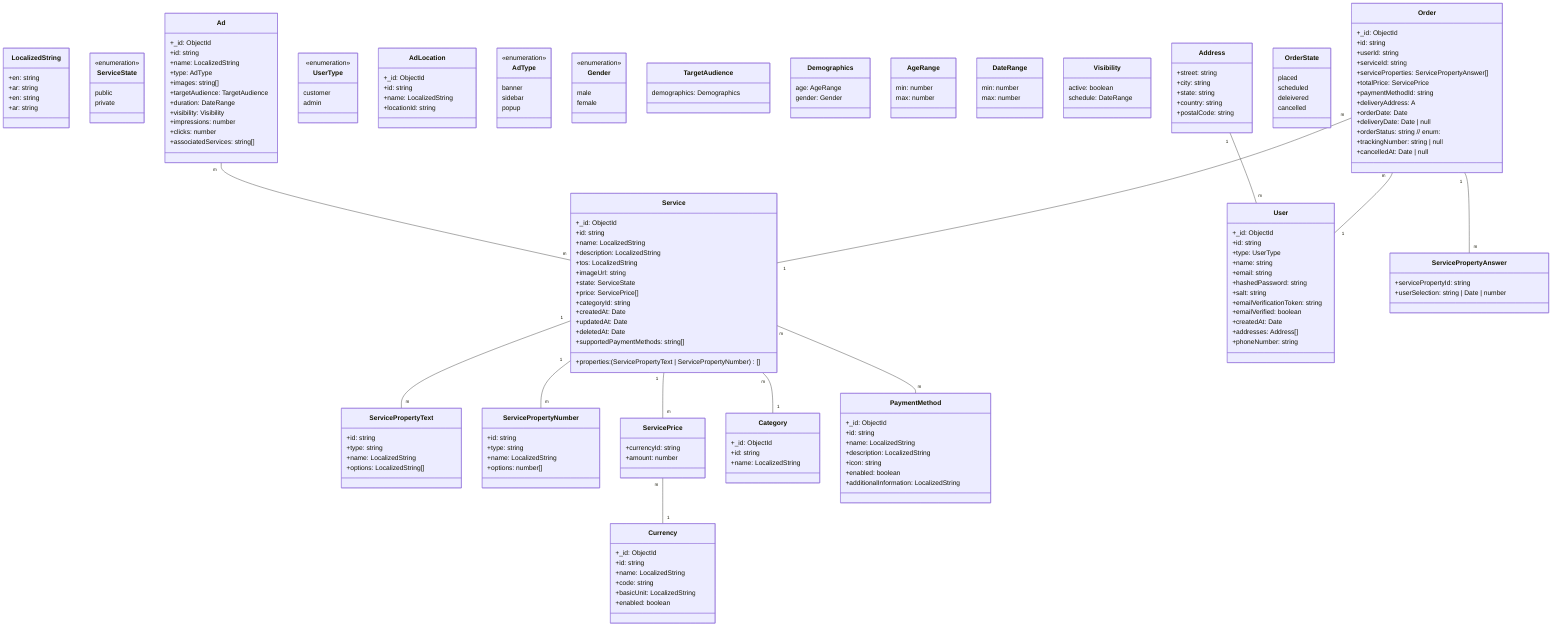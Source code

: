 classDiagram
    class LocalizedString {
        +en: string
        +ar: string
    }

    class ServiceState {
        <<enumeration>>
        public
        private
    }

    class ServicePropertyText {
        +id: string
        +type: string
        +name: LocalizedString
        +options: LocalizedString[]
    }

    class ServicePropertyNumber {
        +id: string
        +type: string
        +name: LocalizedString
        +options: number[]
    }

    class ServicePrice {
        +currencyId: string
        +amount: number
    }

    ServicePrice "m" -- "1" Currency

    class Service {
        +_id: ObjectId
        +id: string
        +name: LocalizedString
        +description: LocalizedString
        +tos: LocalizedString
        +imageUrl: string
        +state: ServiceState
        +price: ServicePrice[]
        +categoryId: string
        +properties: (ServicePropertyText | ServicePropertyNumber)[]
        +createdAt: Date
        +updatedAt: Date
        +deletedAt: Date
        +supportedPaymentMethods: string[]
    }

    Service "1" -- "m" ServicePropertyText
    Service "1" -- "m" ServicePropertyNumber
    Service "1" -- "m" ServicePrice
    Service "m" -- "1" Category
    Service "m" -- "m" PaymentMethod

    class LocalizedString {
        +en: string
        +ar: string
    }

    class Category {
        +_id: ObjectId
        +id: string
        +name: LocalizedString
    }

    class Currency {
        +_id: ObjectId
        +id: string
        +name: LocalizedString
        +code: string
        +basicUnit: LocalizedString
        +enabled: boolean
    }

    class PaymentMethod {
        +_id: ObjectId
        +id: string
        +name: LocalizedString
        +description: LocalizedString
        +icon: string
        +enabled: boolean
        +additionalInformation: LocalizedString
    }

    class Address {
        +street: string
        +city: string
        +state: string
        +country: string
        +postalCode: string
    }

    class UserType {
        <<enumeration>>
        customer
        admin
    }

    class User {
        +_id: ObjectId
        +id: string
        +type: UserType
        +name: string
        +email: string
        +hashedPassword: string
        +salt: string
        +emailVerificationToken: string
        +emailVerified: boolean
        +createdAt: Date
        +addresses: Address[]
        +phoneNumber: string
    }

    Address "1" -- "m" User

    class AdLocation {
        +_id: ObjectId
        +id: string
        +name: LocalizedString
        +locationId: string
    }
    class AdType {
        <<enumeration>>
        banner
        sidebar
        popup
    }

    class Gender {
        <<enumeration>>
        male
        female
    }
    class TargetAudience {
        demographics: Demographics
    }

    class Demographics {
        age: AgeRange
        gender: Gender
    }

    class AgeRange {
        min: number
        max: number
    }
    class DateRange {
        min: number
        max: number
    }
    class Visibility {
        active: boolean
        schedule: DateRange
    }
    class Ad {
        +_id: ObjectId
        +id: string
        +name: LocalizedString
        +type: AdType
        +images: string[]
        +targetAudience: TargetAudience
        +duration: DateRange
        +visibility: Visibility
        +impressions: number
        +clicks: number
        +associatedServices: string[]
    }

    Ad "m" -- "m" Service

    class ServicePropertyAnswer {
        +servicePropertyId: string
        +userSelection: string | Date | number
    }

    class OrderState {
        placed
        scheduled
        deleivered
        cancelled
    }

    class Order {
        +_id: ObjectId
        +id: string
        +userId: string
        +serviceId: string
        +serviceProperties: ServicePropertyAnswer[]
        +totalPrice: ServicePrice
        +paymentMethodId: string
        +deliveryAddress: A
        +orderDate: Date
        +deliveryDate: Date | null
        +orderStatus: string // enum:
        +trackingNumber: string | null
        +cancelledAt: Date | null
    }

    Order "m" -- "1" User
    Order "m" -- "1" Service
    Order "1" -- "m" ServicePropertyAnswer